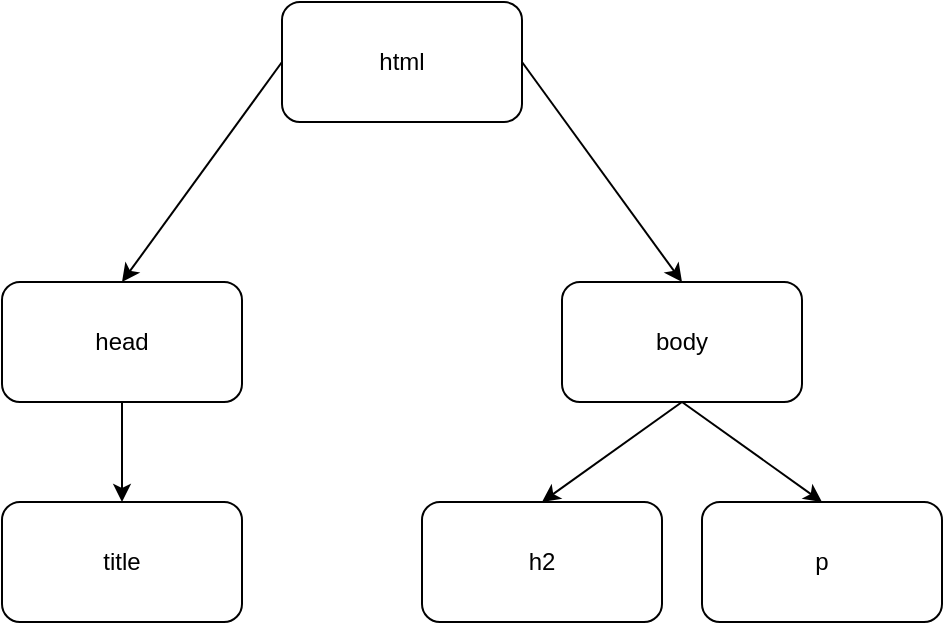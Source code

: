 <mxfile version="21.7.2" type="device">
  <diagram name="Page-1" id="ulOHr7IT2W5wx86dYXkO">
    <mxGraphModel dx="1050" dy="637" grid="1" gridSize="10" guides="1" tooltips="1" connect="1" arrows="1" fold="1" page="1" pageScale="1" pageWidth="850" pageHeight="1100" math="0" shadow="0">
      <root>
        <mxCell id="0" />
        <mxCell id="1" parent="0" />
        <mxCell id="YTrXbRyhRnQ9eOkdNNm9-8" style="rounded=0;orthogonalLoop=1;jettySize=auto;html=1;exitX=0;exitY=0.5;exitDx=0;exitDy=0;entryX=0.5;entryY=0;entryDx=0;entryDy=0;" edge="1" parent="1" source="YTrXbRyhRnQ9eOkdNNm9-1" target="YTrXbRyhRnQ9eOkdNNm9-2">
          <mxGeometry relative="1" as="geometry" />
        </mxCell>
        <mxCell id="YTrXbRyhRnQ9eOkdNNm9-9" style="rounded=0;orthogonalLoop=1;jettySize=auto;html=1;exitX=1;exitY=0.5;exitDx=0;exitDy=0;entryX=0.5;entryY=0;entryDx=0;entryDy=0;" edge="1" parent="1" source="YTrXbRyhRnQ9eOkdNNm9-1" target="YTrXbRyhRnQ9eOkdNNm9-3">
          <mxGeometry relative="1" as="geometry" />
        </mxCell>
        <mxCell id="YTrXbRyhRnQ9eOkdNNm9-1" value="html" style="rounded=1;whiteSpace=wrap;html=1;" vertex="1" parent="1">
          <mxGeometry x="360" y="60" width="120" height="60" as="geometry" />
        </mxCell>
        <mxCell id="YTrXbRyhRnQ9eOkdNNm9-12" style="edgeStyle=orthogonalEdgeStyle;rounded=0;orthogonalLoop=1;jettySize=auto;html=1;exitX=0.5;exitY=1;exitDx=0;exitDy=0;entryX=0.5;entryY=0;entryDx=0;entryDy=0;" edge="1" parent="1" source="YTrXbRyhRnQ9eOkdNNm9-2" target="YTrXbRyhRnQ9eOkdNNm9-4">
          <mxGeometry relative="1" as="geometry" />
        </mxCell>
        <mxCell id="YTrXbRyhRnQ9eOkdNNm9-2" value="head" style="rounded=1;whiteSpace=wrap;html=1;" vertex="1" parent="1">
          <mxGeometry x="220" y="200" width="120" height="60" as="geometry" />
        </mxCell>
        <mxCell id="YTrXbRyhRnQ9eOkdNNm9-10" style="rounded=0;orthogonalLoop=1;jettySize=auto;html=1;exitX=0.5;exitY=1;exitDx=0;exitDy=0;entryX=0.5;entryY=0;entryDx=0;entryDy=0;" edge="1" parent="1" source="YTrXbRyhRnQ9eOkdNNm9-3" target="YTrXbRyhRnQ9eOkdNNm9-5">
          <mxGeometry relative="1" as="geometry" />
        </mxCell>
        <mxCell id="YTrXbRyhRnQ9eOkdNNm9-11" style="rounded=0;orthogonalLoop=1;jettySize=auto;html=1;exitX=0.5;exitY=1;exitDx=0;exitDy=0;entryX=0.5;entryY=0;entryDx=0;entryDy=0;" edge="1" parent="1" source="YTrXbRyhRnQ9eOkdNNm9-3" target="YTrXbRyhRnQ9eOkdNNm9-6">
          <mxGeometry relative="1" as="geometry" />
        </mxCell>
        <mxCell id="YTrXbRyhRnQ9eOkdNNm9-3" value="body" style="rounded=1;whiteSpace=wrap;html=1;" vertex="1" parent="1">
          <mxGeometry x="500" y="200" width="120" height="60" as="geometry" />
        </mxCell>
        <mxCell id="YTrXbRyhRnQ9eOkdNNm9-4" value="title" style="rounded=1;whiteSpace=wrap;html=1;" vertex="1" parent="1">
          <mxGeometry x="220" y="310" width="120" height="60" as="geometry" />
        </mxCell>
        <mxCell id="YTrXbRyhRnQ9eOkdNNm9-5" value="h2" style="rounded=1;whiteSpace=wrap;html=1;" vertex="1" parent="1">
          <mxGeometry x="430" y="310" width="120" height="60" as="geometry" />
        </mxCell>
        <mxCell id="YTrXbRyhRnQ9eOkdNNm9-6" value="p" style="rounded=1;whiteSpace=wrap;html=1;" vertex="1" parent="1">
          <mxGeometry x="570" y="310" width="120" height="60" as="geometry" />
        </mxCell>
      </root>
    </mxGraphModel>
  </diagram>
</mxfile>
